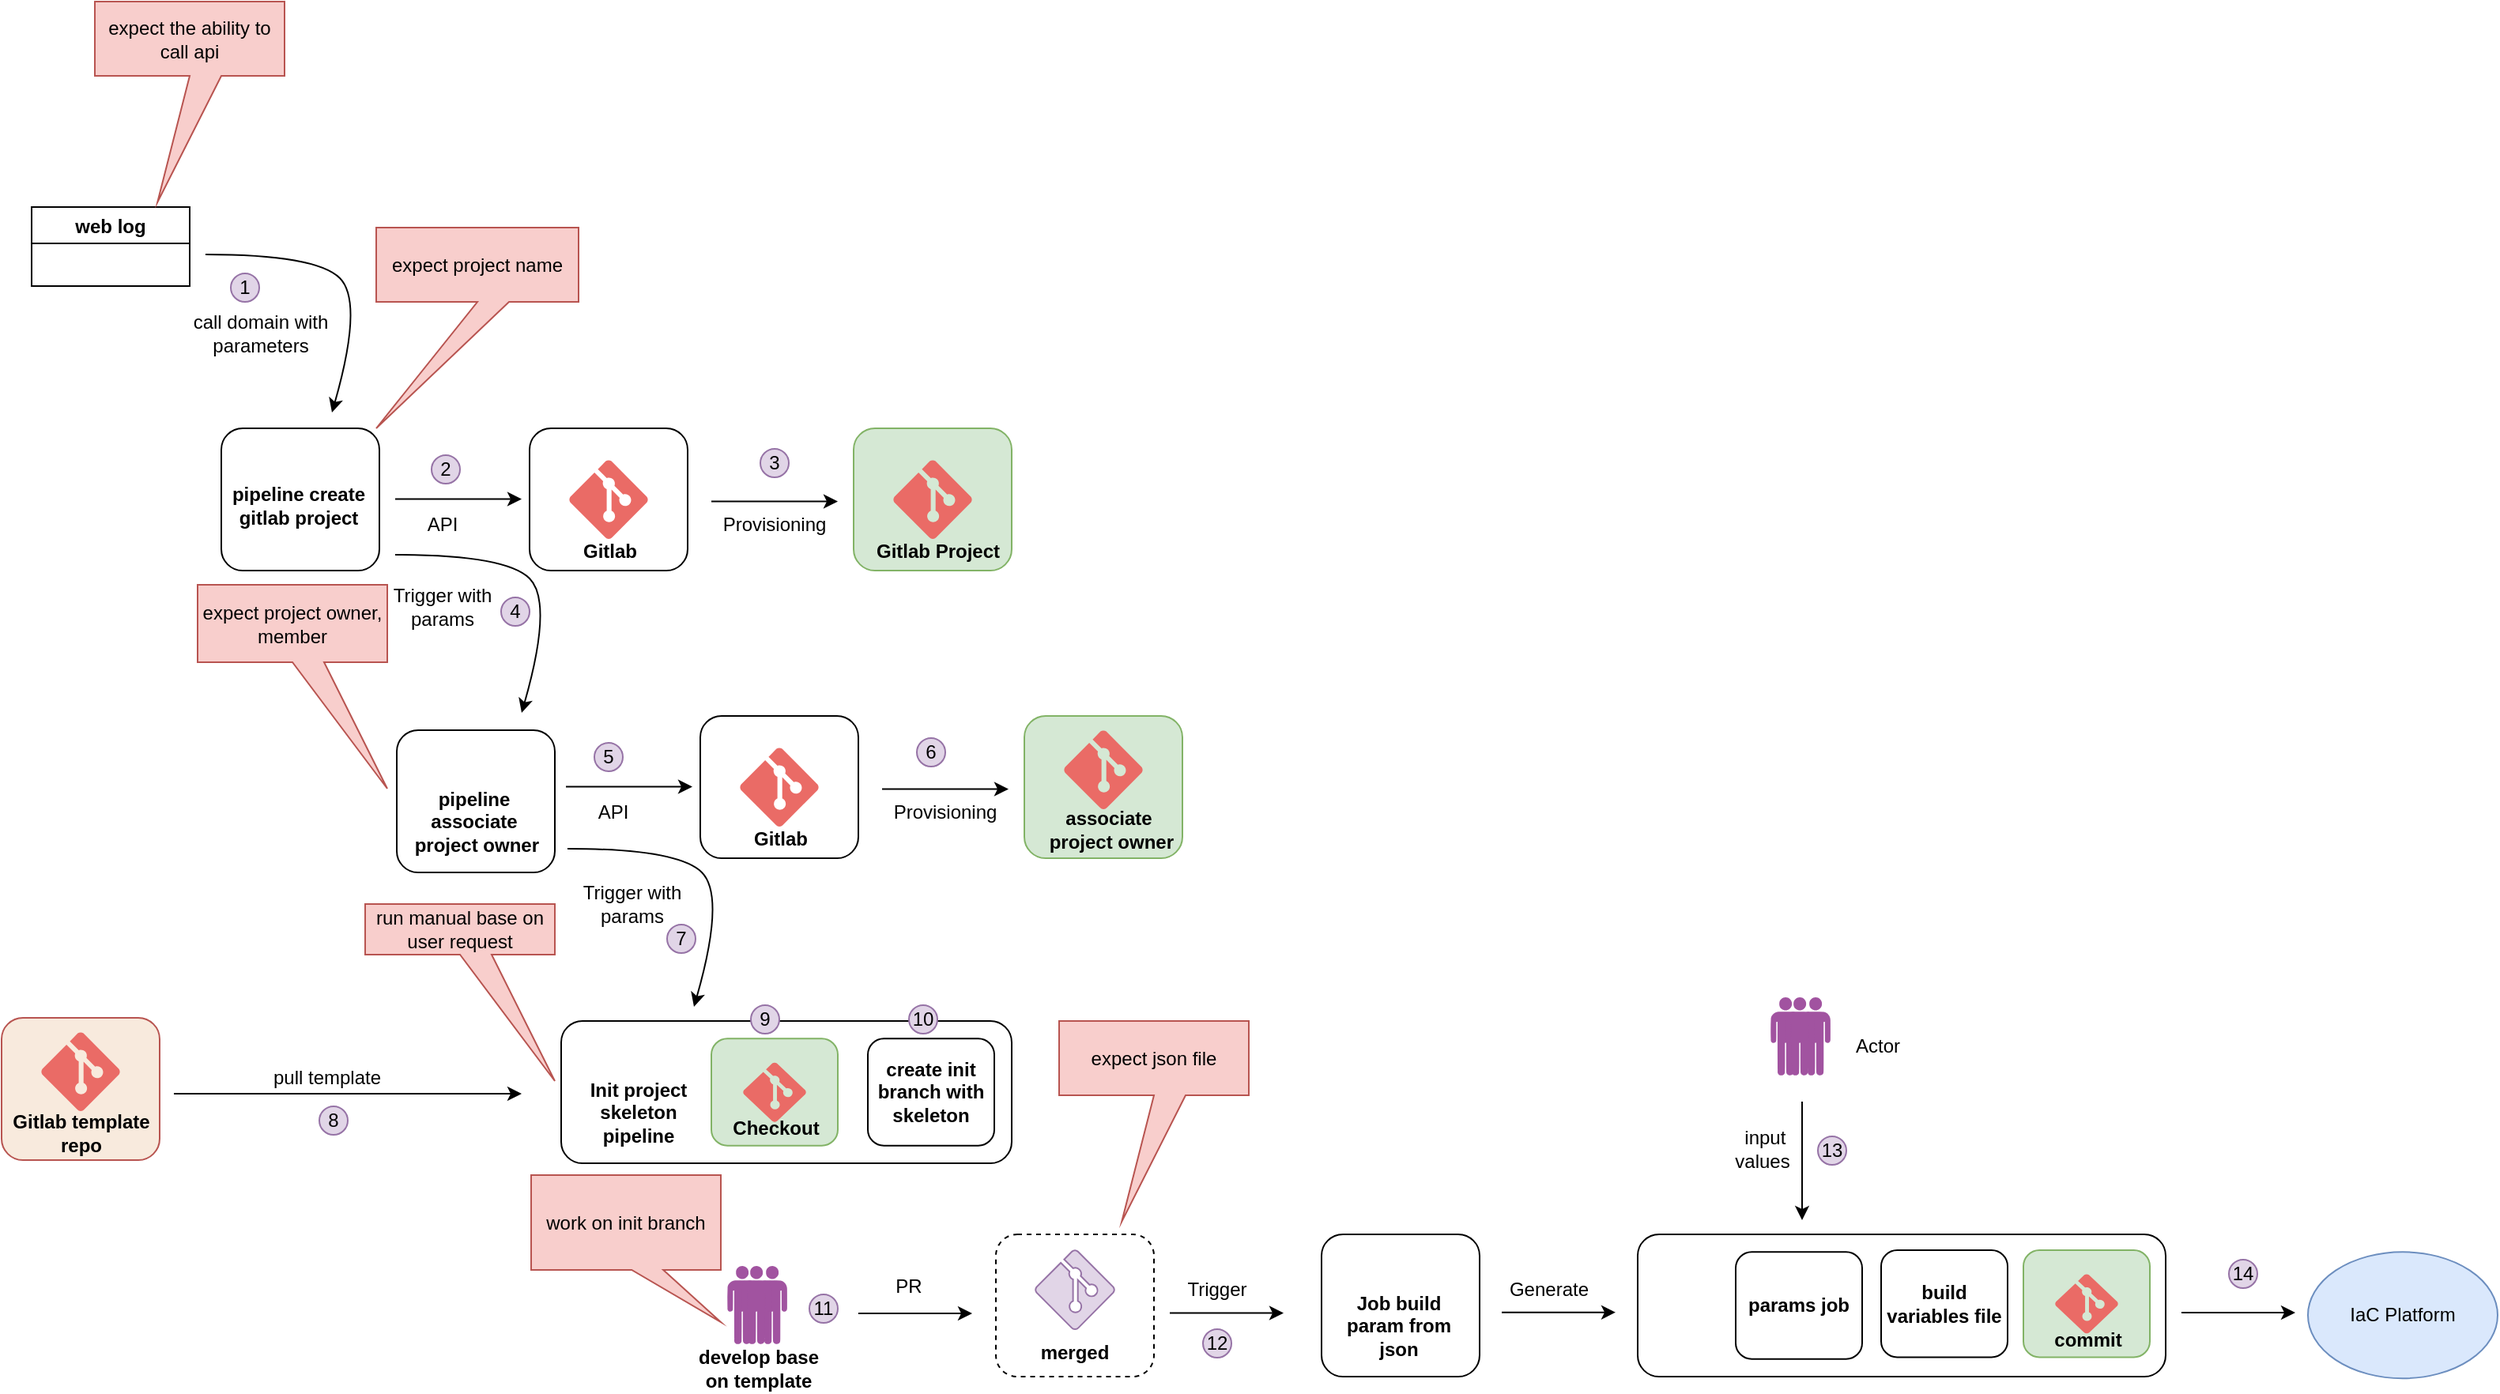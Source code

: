 <mxfile version="20.2.4" type="github">
  <diagram id="D66kP5a0QggF74vHpiJR" name="Trang-1">
    <mxGraphModel dx="749" dy="891" grid="0" gridSize="10" guides="1" tooltips="1" connect="1" arrows="1" fold="1" page="0" pageScale="1" pageWidth="827" pageHeight="1169" math="0" shadow="0">
      <root>
        <mxCell id="0" />
        <mxCell id="1" parent="0" />
        <mxCell id="vNnDSQwe52qQY6jB95X8-1" value="" style="rounded=1;whiteSpace=wrap;html=1;" vertex="1" parent="1">
          <mxGeometry x="375" y="615" width="285" height="90" as="geometry" />
        </mxCell>
        <mxCell id="vNnDSQwe52qQY6jB95X8-2" value="web log" style="swimlane;" vertex="1" parent="1">
          <mxGeometry x="40" y="100" width="100" height="50" as="geometry" />
        </mxCell>
        <mxCell id="vNnDSQwe52qQY6jB95X8-3" value="" style="curved=1;endArrow=classic;html=1;rounded=0;" edge="1" parent="1">
          <mxGeometry width="50" height="50" relative="1" as="geometry">
            <mxPoint x="150.0" y="130.0" as="sourcePoint" />
            <mxPoint x="230.0" y="230.0" as="targetPoint" />
            <Array as="points">
              <mxPoint x="220" y="130" />
              <mxPoint x="250" y="160" />
            </Array>
          </mxGeometry>
        </mxCell>
        <mxCell id="vNnDSQwe52qQY6jB95X8-4" value="call domain with parameters" style="text;html=1;strokeColor=none;fillColor=none;align=center;verticalAlign=middle;whiteSpace=wrap;rounded=0;rotation=0;" vertex="1" parent="1">
          <mxGeometry x="130" y="160" width="110" height="40" as="geometry" />
        </mxCell>
        <mxCell id="vNnDSQwe52qQY6jB95X8-5" value="" style="endArrow=classic;html=1;rounded=0;" edge="1" parent="1">
          <mxGeometry width="50" height="50" relative="1" as="geometry">
            <mxPoint x="270.0" y="284.76" as="sourcePoint" />
            <mxPoint x="350.0" y="284.76" as="targetPoint" />
          </mxGeometry>
        </mxCell>
        <mxCell id="vNnDSQwe52qQY6jB95X8-6" value="API" style="text;html=1;strokeColor=none;fillColor=none;align=center;verticalAlign=middle;whiteSpace=wrap;rounded=0;" vertex="1" parent="1">
          <mxGeometry x="270" y="286" width="60" height="30" as="geometry" />
        </mxCell>
        <mxCell id="vNnDSQwe52qQY6jB95X8-7" value="" style="endArrow=classic;html=1;rounded=0;" edge="1" parent="1">
          <mxGeometry width="50" height="50" relative="1" as="geometry">
            <mxPoint x="470.0" y="286.26" as="sourcePoint" />
            <mxPoint x="550" y="286.26" as="targetPoint" />
          </mxGeometry>
        </mxCell>
        <mxCell id="vNnDSQwe52qQY6jB95X8-8" value="" style="group;dashed=1;" vertex="1" connectable="0" parent="1">
          <mxGeometry x="355" y="240" width="100" height="93" as="geometry" />
        </mxCell>
        <mxCell id="vNnDSQwe52qQY6jB95X8-9" value="" style="rounded=1;whiteSpace=wrap;html=1;fillColor=none;" vertex="1" parent="vNnDSQwe52qQY6jB95X8-8">
          <mxGeometry width="100" height="90" as="geometry" />
        </mxCell>
        <mxCell id="vNnDSQwe52qQY6jB95X8-10" value="" style="verticalLabelPosition=bottom;html=1;verticalAlign=top;align=center;strokeColor=none;fillColor=#EA6B66;shape=mxgraph.azure.git_repository;" vertex="1" parent="vNnDSQwe52qQY6jB95X8-8">
          <mxGeometry x="25" y="20" width="50" height="50" as="geometry" />
        </mxCell>
        <mxCell id="vNnDSQwe52qQY6jB95X8-11" value="&lt;b&gt;Gitlab&lt;/b&gt;" style="text;html=1;strokeColor=none;fillColor=none;align=center;verticalAlign=middle;whiteSpace=wrap;rounded=0;" vertex="1" parent="vNnDSQwe52qQY6jB95X8-8">
          <mxGeometry x="21" y="63" width="60" height="30" as="geometry" />
        </mxCell>
        <mxCell id="vNnDSQwe52qQY6jB95X8-12" value="" style="group" vertex="1" connectable="0" parent="1">
          <mxGeometry x="154" y="220" width="106" height="110" as="geometry" />
        </mxCell>
        <mxCell id="vNnDSQwe52qQY6jB95X8-13" value="" style="rounded=1;whiteSpace=wrap;html=1;" vertex="1" parent="vNnDSQwe52qQY6jB95X8-12">
          <mxGeometry x="6" y="20" width="100" height="90" as="geometry" />
        </mxCell>
        <mxCell id="vNnDSQwe52qQY6jB95X8-14" value="" style="shape=image;verticalLabelPosition=bottom;labelBackgroundColor=default;verticalAlign=top;aspect=fixed;imageAspect=0;image=https://www.jenkins.io/images/logos/cossack/cossack.png;" vertex="1" parent="vNnDSQwe52qQY6jB95X8-12">
          <mxGeometry width="69.64" height="60" as="geometry" />
        </mxCell>
        <mxCell id="vNnDSQwe52qQY6jB95X8-15" value="&lt;b&gt;pipeline create gitlab project&lt;/b&gt;" style="text;html=1;strokeColor=none;fillColor=none;align=center;verticalAlign=middle;whiteSpace=wrap;rounded=0;" vertex="1" parent="vNnDSQwe52qQY6jB95X8-12">
          <mxGeometry x="9" y="38" width="92" height="62" as="geometry" />
        </mxCell>
        <mxCell id="vNnDSQwe52qQY6jB95X8-16" value="Provisioning" style="text;html=1;strokeColor=none;fillColor=none;align=center;verticalAlign=middle;whiteSpace=wrap;rounded=0;" vertex="1" parent="1">
          <mxGeometry x="480" y="286" width="60" height="30" as="geometry" />
        </mxCell>
        <mxCell id="vNnDSQwe52qQY6jB95X8-17" value="" style="group" vertex="1" connectable="0" parent="1">
          <mxGeometry x="265" y="411" width="106" height="110" as="geometry" />
        </mxCell>
        <mxCell id="vNnDSQwe52qQY6jB95X8-18" value="" style="rounded=1;whiteSpace=wrap;html=1;" vertex="1" parent="vNnDSQwe52qQY6jB95X8-17">
          <mxGeometry x="6" y="20" width="100" height="90" as="geometry" />
        </mxCell>
        <mxCell id="vNnDSQwe52qQY6jB95X8-19" value="" style="shape=image;verticalLabelPosition=bottom;labelBackgroundColor=default;verticalAlign=top;aspect=fixed;imageAspect=0;image=https://www.jenkins.io/images/logos/cossack/cossack.png;" vertex="1" parent="vNnDSQwe52qQY6jB95X8-17">
          <mxGeometry width="69.64" height="60" as="geometry" />
        </mxCell>
        <mxCell id="vNnDSQwe52qQY6jB95X8-20" value="&lt;b&gt;pipeline associate&lt;/b&gt;&lt;br&gt;&lt;b&gt;&amp;nbsp;project owner&lt;/b&gt;" style="text;html=1;strokeColor=none;fillColor=none;align=center;verticalAlign=middle;whiteSpace=wrap;rounded=0;" vertex="1" parent="vNnDSQwe52qQY6jB95X8-17">
          <mxGeometry x="9" y="47" width="92" height="62" as="geometry" />
        </mxCell>
        <mxCell id="vNnDSQwe52qQY6jB95X8-21" value="" style="curved=1;endArrow=classic;html=1;rounded=0;" edge="1" parent="1">
          <mxGeometry width="50" height="50" relative="1" as="geometry">
            <mxPoint x="270.0" y="320.0" as="sourcePoint" />
            <mxPoint x="350.0" y="420.0" as="targetPoint" />
            <Array as="points">
              <mxPoint x="340" y="320" />
              <mxPoint x="370" y="350" />
            </Array>
          </mxGeometry>
        </mxCell>
        <mxCell id="vNnDSQwe52qQY6jB95X8-23" value="" style="endArrow=classic;html=1;rounded=0;" edge="1" parent="1">
          <mxGeometry width="50" height="50" relative="1" as="geometry">
            <mxPoint x="378" y="466.76" as="sourcePoint" />
            <mxPoint x="458" y="466.76" as="targetPoint" />
          </mxGeometry>
        </mxCell>
        <mxCell id="vNnDSQwe52qQY6jB95X8-24" value="API" style="text;html=1;strokeColor=none;fillColor=none;align=center;verticalAlign=middle;whiteSpace=wrap;rounded=0;" vertex="1" parent="1">
          <mxGeometry x="378" y="468" width="60" height="30" as="geometry" />
        </mxCell>
        <mxCell id="vNnDSQwe52qQY6jB95X8-25" value="" style="endArrow=classic;html=1;rounded=0;" edge="1" parent="1">
          <mxGeometry width="50" height="50" relative="1" as="geometry">
            <mxPoint x="578" y="468.26" as="sourcePoint" />
            <mxPoint x="658" y="468.26" as="targetPoint" />
          </mxGeometry>
        </mxCell>
        <mxCell id="vNnDSQwe52qQY6jB95X8-26" value="Provisioning" style="text;html=1;strokeColor=none;fillColor=none;align=center;verticalAlign=middle;whiteSpace=wrap;rounded=0;" vertex="1" parent="1">
          <mxGeometry x="588" y="468" width="60" height="30" as="geometry" />
        </mxCell>
        <mxCell id="vNnDSQwe52qQY6jB95X8-27" value="" style="group" vertex="1" connectable="0" parent="1">
          <mxGeometry x="668" y="422" width="100" height="90" as="geometry" />
        </mxCell>
        <mxCell id="vNnDSQwe52qQY6jB95X8-28" value="" style="rounded=1;whiteSpace=wrap;html=1;fillColor=#d5e8d4;strokeColor=#82b366;" vertex="1" parent="vNnDSQwe52qQY6jB95X8-27">
          <mxGeometry width="100" height="90" as="geometry" />
        </mxCell>
        <mxCell id="vNnDSQwe52qQY6jB95X8-29" value="" style="verticalLabelPosition=bottom;html=1;verticalAlign=top;align=center;strokeColor=none;fillColor=#EA6B66;shape=mxgraph.azure.git_repository;" vertex="1" parent="vNnDSQwe52qQY6jB95X8-27">
          <mxGeometry x="25" y="9" width="50" height="50" as="geometry" />
        </mxCell>
        <mxCell id="vNnDSQwe52qQY6jB95X8-30" value="&lt;b&gt;associate&lt;/b&gt;&lt;br&gt;&lt;b&gt;&amp;nbsp;project owner&lt;/b&gt;" style="text;html=1;strokeColor=none;fillColor=none;align=center;verticalAlign=middle;whiteSpace=wrap;rounded=0;" vertex="1" parent="vNnDSQwe52qQY6jB95X8-27">
          <mxGeometry x="8.5" y="57" width="89" height="30" as="geometry" />
        </mxCell>
        <mxCell id="vNnDSQwe52qQY6jB95X8-31" value="" style="curved=1;endArrow=classic;html=1;rounded=0;" edge="1" parent="1">
          <mxGeometry width="50" height="50" relative="1" as="geometry">
            <mxPoint x="379" y="506" as="sourcePoint" />
            <mxPoint x="459" y="606" as="targetPoint" />
            <Array as="points">
              <mxPoint x="449" y="506" />
              <mxPoint x="479" y="536" />
            </Array>
          </mxGeometry>
        </mxCell>
        <mxCell id="vNnDSQwe52qQY6jB95X8-32" value="Trigger with params" style="text;html=1;strokeColor=none;fillColor=none;align=center;verticalAlign=middle;whiteSpace=wrap;rounded=0;rotation=0;" vertex="1" parent="1">
          <mxGeometry x="385" y="521" width="70" height="40" as="geometry" />
        </mxCell>
        <mxCell id="vNnDSQwe52qQY6jB95X8-33" value="" style="endArrow=classic;html=1;rounded=0;" edge="1" parent="1">
          <mxGeometry width="50" height="50" relative="1" as="geometry">
            <mxPoint x="130" y="661" as="sourcePoint" />
            <mxPoint x="350.0" y="661" as="targetPoint" />
          </mxGeometry>
        </mxCell>
        <mxCell id="vNnDSQwe52qQY6jB95X8-34" value="pull template" style="text;html=1;strokeColor=none;fillColor=none;align=center;verticalAlign=middle;whiteSpace=wrap;rounded=0;" vertex="1" parent="1">
          <mxGeometry x="184" y="636" width="86" height="30" as="geometry" />
        </mxCell>
        <mxCell id="vNnDSQwe52qQY6jB95X8-35" value="" style="shape=image;verticalLabelPosition=bottom;labelBackgroundColor=default;verticalAlign=top;aspect=fixed;imageAspect=0;image=https://www.jenkins.io/images/logos/cossack/cossack.png;" vertex="1" parent="1">
          <mxGeometry x="369" y="595" width="69.64" height="60" as="geometry" />
        </mxCell>
        <mxCell id="vNnDSQwe52qQY6jB95X8-36" value="&lt;b&gt;Init project skeleton pipeline&lt;/b&gt;" style="text;html=1;strokeColor=none;fillColor=none;align=center;verticalAlign=middle;whiteSpace=wrap;rounded=0;" vertex="1" parent="1">
          <mxGeometry x="378" y="642" width="92" height="62" as="geometry" />
        </mxCell>
        <mxCell id="vNnDSQwe52qQY6jB95X8-37" value="" style="group" vertex="1" connectable="0" parent="1">
          <mxGeometry x="21" y="613" width="100" height="90" as="geometry" />
        </mxCell>
        <mxCell id="vNnDSQwe52qQY6jB95X8-38" value="" style="rounded=1;whiteSpace=wrap;html=1;fillColor=#F8EADD;strokeColor=#b85450;" vertex="1" parent="vNnDSQwe52qQY6jB95X8-37">
          <mxGeometry width="100" height="90" as="geometry" />
        </mxCell>
        <mxCell id="vNnDSQwe52qQY6jB95X8-39" value="" style="verticalLabelPosition=bottom;html=1;verticalAlign=top;align=center;strokeColor=none;fillColor=#EA6B66;shape=mxgraph.azure.git_repository;" vertex="1" parent="vNnDSQwe52qQY6jB95X8-37">
          <mxGeometry x="25" y="9" width="50" height="50" as="geometry" />
        </mxCell>
        <mxCell id="vNnDSQwe52qQY6jB95X8-40" value="&lt;b&gt;Gitlab template repo&lt;/b&gt;" style="text;html=1;strokeColor=none;fillColor=none;align=center;verticalAlign=middle;whiteSpace=wrap;rounded=0;" vertex="1" parent="vNnDSQwe52qQY6jB95X8-37">
          <mxGeometry x="5" y="58" width="91" height="30" as="geometry" />
        </mxCell>
        <mxCell id="vNnDSQwe52qQY6jB95X8-41" value="" style="group" vertex="1" connectable="0" parent="1">
          <mxGeometry x="560" y="240" width="100" height="93" as="geometry" />
        </mxCell>
        <mxCell id="vNnDSQwe52qQY6jB95X8-42" value="" style="rounded=1;whiteSpace=wrap;html=1;fillColor=#d5e8d4;strokeColor=#82b366;" vertex="1" parent="vNnDSQwe52qQY6jB95X8-41">
          <mxGeometry width="100" height="90" as="geometry" />
        </mxCell>
        <mxCell id="vNnDSQwe52qQY6jB95X8-43" value="" style="verticalLabelPosition=bottom;html=1;verticalAlign=top;align=center;strokeColor=none;fillColor=#EA6B66;shape=mxgraph.azure.git_repository;" vertex="1" parent="vNnDSQwe52qQY6jB95X8-41">
          <mxGeometry x="25" y="20" width="50" height="50" as="geometry" />
        </mxCell>
        <mxCell id="vNnDSQwe52qQY6jB95X8-44" value="&lt;b&gt;Gitlab Project&lt;/b&gt;" style="text;html=1;strokeColor=none;fillColor=none;align=center;verticalAlign=middle;whiteSpace=wrap;rounded=0;" vertex="1" parent="vNnDSQwe52qQY6jB95X8-41">
          <mxGeometry x="8.5" y="63" width="89" height="30" as="geometry" />
        </mxCell>
        <mxCell id="vNnDSQwe52qQY6jB95X8-45" value="" style="group;rotation=90;" vertex="1" connectable="0" parent="1">
          <mxGeometry x="463" y="422" width="100" height="93" as="geometry" />
        </mxCell>
        <mxCell id="vNnDSQwe52qQY6jB95X8-46" value="" style="rounded=1;whiteSpace=wrap;html=1;" vertex="1" parent="vNnDSQwe52qQY6jB95X8-45">
          <mxGeometry width="100" height="90" as="geometry" />
        </mxCell>
        <mxCell id="vNnDSQwe52qQY6jB95X8-47" value="" style="verticalLabelPosition=bottom;html=1;verticalAlign=top;align=center;strokeColor=none;fillColor=#EA6B66;shape=mxgraph.azure.git_repository;" vertex="1" parent="vNnDSQwe52qQY6jB95X8-45">
          <mxGeometry x="25" y="20" width="50" height="50" as="geometry" />
        </mxCell>
        <mxCell id="vNnDSQwe52qQY6jB95X8-48" value="&lt;b&gt;Gitlab&lt;/b&gt;" style="text;html=1;strokeColor=none;fillColor=none;align=center;verticalAlign=middle;whiteSpace=wrap;rounded=0;" vertex="1" parent="vNnDSQwe52qQY6jB95X8-45">
          <mxGeometry x="21" y="63" width="60" height="30" as="geometry" />
        </mxCell>
        <mxCell id="vNnDSQwe52qQY6jB95X8-49" value="" style="group" vertex="1" connectable="0" parent="1">
          <mxGeometry x="470" y="625" width="80" height="70" as="geometry" />
        </mxCell>
        <mxCell id="vNnDSQwe52qQY6jB95X8-50" value="" style="rounded=1;whiteSpace=wrap;html=1;fillColor=#d5e8d4;strokeColor=#82b366;" vertex="1" parent="vNnDSQwe52qQY6jB95X8-49">
          <mxGeometry y="1.129" width="80" height="67.742" as="geometry" />
        </mxCell>
        <mxCell id="vNnDSQwe52qQY6jB95X8-51" value="" style="verticalLabelPosition=bottom;html=1;verticalAlign=top;align=center;strokeColor=none;fillColor=#EA6B66;shape=mxgraph.azure.git_repository;" vertex="1" parent="vNnDSQwe52qQY6jB95X8-49">
          <mxGeometry x="20" y="16.183" width="40" height="37.634" as="geometry" />
        </mxCell>
        <mxCell id="vNnDSQwe52qQY6jB95X8-52" value="&lt;b&gt;Checkout&lt;/b&gt;" style="text;html=1;strokeColor=none;fillColor=none;align=center;verticalAlign=middle;whiteSpace=wrap;rounded=0;" vertex="1" parent="vNnDSQwe52qQY6jB95X8-49">
          <mxGeometry x="16.8" y="46.71" width="48" height="22.581" as="geometry" />
        </mxCell>
        <mxCell id="vNnDSQwe52qQY6jB95X8-53" value="" style="group" vertex="1" connectable="0" parent="1">
          <mxGeometry x="569" y="626.129" width="80" height="67.742" as="geometry" />
        </mxCell>
        <mxCell id="vNnDSQwe52qQY6jB95X8-54" value="" style="rounded=1;whiteSpace=wrap;html=1;" vertex="1" parent="vNnDSQwe52qQY6jB95X8-53">
          <mxGeometry y="7.105e-15" width="80" height="67.742" as="geometry" />
        </mxCell>
        <mxCell id="vNnDSQwe52qQY6jB95X8-55" value="&lt;b&gt;create init branch with skeleton&lt;/b&gt;" style="text;html=1;strokeColor=none;fillColor=none;align=center;verticalAlign=middle;whiteSpace=wrap;rounded=0;" vertex="1" parent="vNnDSQwe52qQY6jB95X8-53">
          <mxGeometry x="5" y="22.581" width="70" height="22.58" as="geometry" />
        </mxCell>
        <mxCell id="vNnDSQwe52qQY6jB95X8-56" value="1" style="ellipse;whiteSpace=wrap;html=1;aspect=fixed;fillColor=#e1d5e7;strokeColor=#9673a6;" vertex="1" parent="1">
          <mxGeometry x="166" y="142" width="18" height="18" as="geometry" />
        </mxCell>
        <mxCell id="vNnDSQwe52qQY6jB95X8-57" value="2" style="ellipse;whiteSpace=wrap;html=1;aspect=fixed;fillColor=#e1d5e7;strokeColor=#9673a6;" vertex="1" parent="1">
          <mxGeometry x="293" y="257" width="18" height="18" as="geometry" />
        </mxCell>
        <mxCell id="vNnDSQwe52qQY6jB95X8-58" value="3" style="ellipse;whiteSpace=wrap;html=1;aspect=fixed;fillColor=#e1d5e7;strokeColor=#9673a6;" vertex="1" parent="1">
          <mxGeometry x="501" y="253" width="18" height="18" as="geometry" />
        </mxCell>
        <mxCell id="vNnDSQwe52qQY6jB95X8-59" value="4" style="ellipse;whiteSpace=wrap;html=1;aspect=fixed;fillColor=#e1d5e7;strokeColor=#9673a6;" vertex="1" parent="1">
          <mxGeometry x="337" y="347" width="18" height="18" as="geometry" />
        </mxCell>
        <mxCell id="vNnDSQwe52qQY6jB95X8-60" value="5" style="ellipse;whiteSpace=wrap;html=1;aspect=fixed;fillColor=#e1d5e7;strokeColor=#9673a6;" vertex="1" parent="1">
          <mxGeometry x="396" y="439" width="18" height="18" as="geometry" />
        </mxCell>
        <mxCell id="vNnDSQwe52qQY6jB95X8-61" value="6" style="ellipse;whiteSpace=wrap;html=1;aspect=fixed;fillColor=#e1d5e7;strokeColor=#9673a6;" vertex="1" parent="1">
          <mxGeometry x="600" y="436" width="18" height="18" as="geometry" />
        </mxCell>
        <mxCell id="vNnDSQwe52qQY6jB95X8-62" value="7" style="ellipse;whiteSpace=wrap;html=1;aspect=fixed;fillColor=#e1d5e7;strokeColor=#9673a6;" vertex="1" parent="1">
          <mxGeometry x="442" y="554" width="18" height="18" as="geometry" />
        </mxCell>
        <mxCell id="vNnDSQwe52qQY6jB95X8-63" value="8" style="ellipse;whiteSpace=wrap;html=1;aspect=fixed;fillColor=#e1d5e7;strokeColor=#9673a6;" vertex="1" parent="1">
          <mxGeometry x="222" y="669" width="18" height="18" as="geometry" />
        </mxCell>
        <mxCell id="vNnDSQwe52qQY6jB95X8-64" value="9" style="ellipse;whiteSpace=wrap;html=1;aspect=fixed;fillColor=#e1d5e7;strokeColor=#9673a6;" vertex="1" parent="1">
          <mxGeometry x="495" y="605" width="18" height="18" as="geometry" />
        </mxCell>
        <mxCell id="vNnDSQwe52qQY6jB95X8-65" value="10" style="ellipse;whiteSpace=wrap;html=1;aspect=fixed;fillColor=#e1d5e7;strokeColor=#9673a6;" vertex="1" parent="1">
          <mxGeometry x="595" y="605" width="18" height="18" as="geometry" />
        </mxCell>
        <mxCell id="vNnDSQwe52qQY6jB95X8-66" value="" style="group" vertex="1" connectable="0" parent="1">
          <mxGeometry x="850" y="730" width="106" height="110" as="geometry" />
        </mxCell>
        <mxCell id="vNnDSQwe52qQY6jB95X8-67" value="" style="rounded=1;whiteSpace=wrap;html=1;" vertex="1" parent="vNnDSQwe52qQY6jB95X8-66">
          <mxGeometry x="6" y="20" width="100" height="90" as="geometry" />
        </mxCell>
        <mxCell id="vNnDSQwe52qQY6jB95X8-68" value="" style="shape=image;verticalLabelPosition=bottom;labelBackgroundColor=default;verticalAlign=top;aspect=fixed;imageAspect=0;image=https://www.jenkins.io/images/logos/cossack/cossack.png;" vertex="1" parent="vNnDSQwe52qQY6jB95X8-66">
          <mxGeometry width="69.64" height="60" as="geometry" />
        </mxCell>
        <mxCell id="vNnDSQwe52qQY6jB95X8-69" value="&lt;b&gt;Job build param from json&lt;/b&gt;" style="text;html=1;strokeColor=none;fillColor=none;align=center;verticalAlign=middle;whiteSpace=wrap;rounded=0;" vertex="1" parent="vNnDSQwe52qQY6jB95X8-66">
          <mxGeometry x="9" y="47" width="92" height="62" as="geometry" />
        </mxCell>
        <mxCell id="vNnDSQwe52qQY6jB95X8-70" value="" style="endArrow=classic;html=1;rounded=0;" edge="1" parent="1">
          <mxGeometry width="50" height="50" relative="1" as="geometry">
            <mxPoint x="760" y="799.78" as="sourcePoint" />
            <mxPoint x="832" y="799.78" as="targetPoint" />
          </mxGeometry>
        </mxCell>
        <mxCell id="vNnDSQwe52qQY6jB95X8-71" value="Trigger" style="text;html=1;strokeColor=none;fillColor=none;align=center;verticalAlign=middle;whiteSpace=wrap;rounded=0;" vertex="1" parent="1">
          <mxGeometry x="760" y="770" width="60" height="30" as="geometry" />
        </mxCell>
        <mxCell id="vNnDSQwe52qQY6jB95X8-72" value="12" style="ellipse;whiteSpace=wrap;html=1;aspect=fixed;fillColor=#e1d5e7;strokeColor=#9673a6;" vertex="1" parent="1">
          <mxGeometry x="781" y="810" width="18" height="18" as="geometry" />
        </mxCell>
        <mxCell id="vNnDSQwe52qQY6jB95X8-73" value="" style="group" vertex="1" connectable="0" parent="1">
          <mxGeometry x="1140" y="600" width="38" height="50" as="geometry" />
        </mxCell>
        <mxCell id="vNnDSQwe52qQY6jB95X8-74" value="" style="verticalLabelPosition=bottom;sketch=0;html=1;fillColor=#A153A0;verticalAlign=top;align=center;pointerEvents=1;shape=mxgraph.cisco_safe.design.actor_2;" vertex="1" parent="vNnDSQwe52qQY6jB95X8-73">
          <mxGeometry width="19" height="50" as="geometry" />
        </mxCell>
        <mxCell id="vNnDSQwe52qQY6jB95X8-75" value="" style="verticalLabelPosition=bottom;sketch=0;html=1;fillColor=#A153A0;verticalAlign=top;align=center;pointerEvents=1;shape=mxgraph.cisco_safe.design.actor_2;" vertex="1" parent="vNnDSQwe52qQY6jB95X8-73">
          <mxGeometry x="19" width="19" height="50" as="geometry" />
        </mxCell>
        <mxCell id="vNnDSQwe52qQY6jB95X8-76" value="" style="verticalLabelPosition=bottom;sketch=0;html=1;fillColor=#A153A0;verticalAlign=top;align=center;pointerEvents=1;shape=mxgraph.cisco_safe.design.actor_2;" vertex="1" parent="vNnDSQwe52qQY6jB95X8-73">
          <mxGeometry x="9" width="19" height="50" as="geometry" />
        </mxCell>
        <mxCell id="vNnDSQwe52qQY6jB95X8-77" value="" style="endArrow=classic;html=1;rounded=0;" edge="1" parent="1">
          <mxGeometry width="50" height="50" relative="1" as="geometry">
            <mxPoint x="1160" y="666" as="sourcePoint" />
            <mxPoint x="1160" y="741" as="targetPoint" />
          </mxGeometry>
        </mxCell>
        <mxCell id="vNnDSQwe52qQY6jB95X8-78" value="13" style="ellipse;whiteSpace=wrap;html=1;aspect=fixed;fillColor=#e1d5e7;strokeColor=#9673a6;" vertex="1" parent="1">
          <mxGeometry x="1170" y="688" width="18" height="18" as="geometry" />
        </mxCell>
        <mxCell id="vNnDSQwe52qQY6jB95X8-79" value="&amp;nbsp;input values" style="text;html=1;strokeColor=none;fillColor=none;align=center;verticalAlign=middle;whiteSpace=wrap;rounded=0;rotation=0;" vertex="1" parent="1">
          <mxGeometry x="1110" y="676" width="50" height="40" as="geometry" />
        </mxCell>
        <mxCell id="vNnDSQwe52qQY6jB95X8-80" value="14" style="ellipse;whiteSpace=wrap;html=1;aspect=fixed;fillColor=#e1d5e7;strokeColor=#9673a6;" vertex="1" parent="1">
          <mxGeometry x="1430" y="766" width="18" height="18" as="geometry" />
        </mxCell>
        <mxCell id="vNnDSQwe52qQY6jB95X8-81" value="" style="endArrow=classic;html=1;rounded=0;" edge="1" parent="1">
          <mxGeometry width="50" height="50" relative="1" as="geometry">
            <mxPoint x="970" y="799.33" as="sourcePoint" />
            <mxPoint x="1042" y="799.33" as="targetPoint" />
          </mxGeometry>
        </mxCell>
        <mxCell id="vNnDSQwe52qQY6jB95X8-82" value="Generate" style="text;html=1;strokeColor=none;fillColor=none;align=center;verticalAlign=middle;whiteSpace=wrap;rounded=0;" vertex="1" parent="1">
          <mxGeometry x="970" y="769.55" width="60" height="30" as="geometry" />
        </mxCell>
        <mxCell id="vNnDSQwe52qQY6jB95X8-83" value="Actor" style="text;html=1;strokeColor=none;fillColor=none;align=center;verticalAlign=middle;whiteSpace=wrap;rounded=0;dashed=1;" vertex="1" parent="1">
          <mxGeometry x="1178" y="616" width="60" height="30" as="geometry" />
        </mxCell>
        <mxCell id="vNnDSQwe52qQY6jB95X8-84" value="" style="group" vertex="1" connectable="0" parent="1">
          <mxGeometry x="650" y="750" width="100" height="90" as="geometry" />
        </mxCell>
        <mxCell id="vNnDSQwe52qQY6jB95X8-85" value="" style="rounded=1;whiteSpace=wrap;html=1;fillColor=none;dashed=1;" vertex="1" parent="vNnDSQwe52qQY6jB95X8-84">
          <mxGeometry width="100" height="90" as="geometry" />
        </mxCell>
        <mxCell id="vNnDSQwe52qQY6jB95X8-86" value="" style="verticalLabelPosition=bottom;html=1;verticalAlign=top;align=center;strokeColor=#9673a6;fillColor=#e1d5e7;shape=mxgraph.azure.git_repository;" vertex="1" parent="vNnDSQwe52qQY6jB95X8-84">
          <mxGeometry x="25" y="10" width="50" height="50" as="geometry" />
        </mxCell>
        <mxCell id="vNnDSQwe52qQY6jB95X8-87" value="&lt;b&gt;merged&lt;/b&gt;" style="text;html=1;strokeColor=none;fillColor=none;align=center;verticalAlign=middle;whiteSpace=wrap;rounded=0;" vertex="1" parent="vNnDSQwe52qQY6jB95X8-84">
          <mxGeometry x="20" y="60" width="60" height="30" as="geometry" />
        </mxCell>
        <mxCell id="vNnDSQwe52qQY6jB95X8-88" value="&lt;b&gt;develop base on template&lt;/b&gt;" style="text;html=1;strokeColor=none;fillColor=none;align=center;verticalAlign=middle;whiteSpace=wrap;rounded=0;" vertex="1" parent="1">
          <mxGeometry x="455" y="820" width="90" height="30" as="geometry" />
        </mxCell>
        <mxCell id="vNnDSQwe52qQY6jB95X8-89" value="" style="group" vertex="1" connectable="0" parent="1">
          <mxGeometry x="480" y="770" width="70" height="50" as="geometry" />
        </mxCell>
        <mxCell id="vNnDSQwe52qQY6jB95X8-90" value="11" style="ellipse;whiteSpace=wrap;html=1;aspect=fixed;fillColor=#e1d5e7;strokeColor=#9673a6;" vertex="1" parent="vNnDSQwe52qQY6jB95X8-89">
          <mxGeometry x="52" y="18" width="18" height="18" as="geometry" />
        </mxCell>
        <mxCell id="vNnDSQwe52qQY6jB95X8-91" value="" style="group" vertex="1" connectable="0" parent="vNnDSQwe52qQY6jB95X8-89">
          <mxGeometry width="38" height="50" as="geometry" />
        </mxCell>
        <mxCell id="vNnDSQwe52qQY6jB95X8-92" value="" style="verticalLabelPosition=bottom;sketch=0;html=1;fillColor=#A153A0;verticalAlign=top;align=center;pointerEvents=1;shape=mxgraph.cisco_safe.design.actor_2;" vertex="1" parent="vNnDSQwe52qQY6jB95X8-91">
          <mxGeometry width="19" height="50" as="geometry" />
        </mxCell>
        <mxCell id="vNnDSQwe52qQY6jB95X8-93" value="" style="verticalLabelPosition=bottom;sketch=0;html=1;fillColor=#A153A0;verticalAlign=top;align=center;pointerEvents=1;shape=mxgraph.cisco_safe.design.actor_2;" vertex="1" parent="vNnDSQwe52qQY6jB95X8-91">
          <mxGeometry x="19" width="19" height="50" as="geometry" />
        </mxCell>
        <mxCell id="vNnDSQwe52qQY6jB95X8-94" value="" style="verticalLabelPosition=bottom;sketch=0;html=1;fillColor=#A153A0;verticalAlign=top;align=center;pointerEvents=1;shape=mxgraph.cisco_safe.design.actor_2;" vertex="1" parent="vNnDSQwe52qQY6jB95X8-91">
          <mxGeometry x="9" width="19" height="50" as="geometry" />
        </mxCell>
        <mxCell id="vNnDSQwe52qQY6jB95X8-95" value="" style="endArrow=classic;html=1;rounded=0;" edge="1" parent="1">
          <mxGeometry width="50" height="50" relative="1" as="geometry">
            <mxPoint x="563.0" y="800" as="sourcePoint" />
            <mxPoint x="635" y="800" as="targetPoint" />
          </mxGeometry>
        </mxCell>
        <mxCell id="vNnDSQwe52qQY6jB95X8-96" value="" style="endArrow=classic;html=1;rounded=0;" edge="1" parent="1">
          <mxGeometry width="50" height="50" relative="1" as="geometry">
            <mxPoint x="1400" y="799.55" as="sourcePoint" />
            <mxPoint x="1472" y="799.55" as="targetPoint" />
          </mxGeometry>
        </mxCell>
        <mxCell id="vNnDSQwe52qQY6jB95X8-97" value="" style="rounded=1;whiteSpace=wrap;html=1;" vertex="1" parent="1">
          <mxGeometry x="1056" y="750" width="334" height="90" as="geometry" />
        </mxCell>
        <mxCell id="vNnDSQwe52qQY6jB95X8-98" value="" style="shape=image;verticalLabelPosition=bottom;labelBackgroundColor=default;verticalAlign=top;aspect=fixed;imageAspect=0;image=https://www.jenkins.io/images/logos/cossack/cossack.png;" vertex="1" parent="1">
          <mxGeometry x="1050" y="730" width="69.64" height="60" as="geometry" />
        </mxCell>
        <mxCell id="vNnDSQwe52qQY6jB95X8-99" value="" style="group" vertex="1" connectable="0" parent="1">
          <mxGeometry x="1300" y="758.87" width="80" height="70" as="geometry" />
        </mxCell>
        <mxCell id="vNnDSQwe52qQY6jB95X8-100" value="" style="rounded=1;whiteSpace=wrap;html=1;fillColor=#d5e8d4;strokeColor=#82b366;" vertex="1" parent="vNnDSQwe52qQY6jB95X8-99">
          <mxGeometry y="1.129" width="80" height="67.742" as="geometry" />
        </mxCell>
        <mxCell id="vNnDSQwe52qQY6jB95X8-101" value="" style="verticalLabelPosition=bottom;html=1;verticalAlign=top;align=center;strokeColor=none;fillColor=#EA6B66;shape=mxgraph.azure.git_repository;" vertex="1" parent="vNnDSQwe52qQY6jB95X8-99">
          <mxGeometry x="20" y="16.183" width="40" height="37.634" as="geometry" />
        </mxCell>
        <mxCell id="vNnDSQwe52qQY6jB95X8-102" value="&lt;b&gt;commit&lt;/b&gt;" style="text;html=1;strokeColor=none;fillColor=none;align=center;verticalAlign=middle;whiteSpace=wrap;rounded=0;" vertex="1" parent="vNnDSQwe52qQY6jB95X8-99">
          <mxGeometry x="16.8" y="46.71" width="48" height="22.581" as="geometry" />
        </mxCell>
        <mxCell id="vNnDSQwe52qQY6jB95X8-103" value="&lt;b&gt;params job&lt;/b&gt;" style="rounded=1;whiteSpace=wrap;html=1;" vertex="1" parent="1">
          <mxGeometry x="1118" y="761.129" width="80" height="67.742" as="geometry" />
        </mxCell>
        <mxCell id="vNnDSQwe52qQY6jB95X8-104" value="&lt;b&gt;build variables file&lt;/b&gt;" style="rounded=1;whiteSpace=wrap;html=1;" vertex="1" parent="1">
          <mxGeometry x="1210" y="759.999" width="80" height="67.742" as="geometry" />
        </mxCell>
        <mxCell id="vNnDSQwe52qQY6jB95X8-105" value="IaC Platform" style="ellipse;whiteSpace=wrap;html=1;fillColor=#dae8fc;strokeColor=#6c8ebf;" vertex="1" parent="1">
          <mxGeometry x="1480" y="761.13" width="120" height="80" as="geometry" />
        </mxCell>
        <mxCell id="vNnDSQwe52qQY6jB95X8-106" value="&lt;div&gt;expect the ability to call api&lt;/div&gt;" style="shape=callout;whiteSpace=wrap;html=1;perimeter=calloutPerimeter;fillColor=#f8cecc;position2=0.33;base=20;size=80;position=0.5;strokeColor=#b85450;" vertex="1" parent="1">
          <mxGeometry x="80" y="-30" width="120" height="127" as="geometry" />
        </mxCell>
        <mxCell id="vNnDSQwe52qQY6jB95X8-107" value="&lt;div&gt;work on init branch&lt;/div&gt;" style="shape=callout;whiteSpace=wrap;html=1;perimeter=calloutPerimeter;fillColor=#f8cecc;position2=1;base=20;size=33;position=0.53;strokeColor=#b85450;" vertex="1" parent="1">
          <mxGeometry x="356" y="712.5" width="120" height="93" as="geometry" />
        </mxCell>
        <mxCell id="vNnDSQwe52qQY6jB95X8-108" value="PR" style="text;html=1;strokeColor=none;fillColor=none;align=center;verticalAlign=middle;whiteSpace=wrap;rounded=0;" vertex="1" parent="1">
          <mxGeometry x="550" y="768" width="90" height="30" as="geometry" />
        </mxCell>
        <mxCell id="vNnDSQwe52qQY6jB95X8-109" value="&lt;div&gt;expect json file&lt;/div&gt;" style="shape=callout;whiteSpace=wrap;html=1;perimeter=calloutPerimeter;fillColor=#f8cecc;position2=0.33;base=20;size=80;position=0.5;strokeColor=#b85450;" vertex="1" parent="1">
          <mxGeometry x="690" y="615" width="120" height="127" as="geometry" />
        </mxCell>
        <mxCell id="vNnDSQwe52qQY6jB95X8-110" value="&lt;div&gt;expect project name&lt;/div&gt;" style="shape=callout;whiteSpace=wrap;html=1;perimeter=calloutPerimeter;fillColor=#f8cecc;position2=0;base=20;size=80;position=0.5;strokeColor=#b85450;" vertex="1" parent="1">
          <mxGeometry x="258" y="113" width="128" height="127" as="geometry" />
        </mxCell>
        <mxCell id="vNnDSQwe52qQY6jB95X8-111" value="&lt;div&gt;expect project owner, member&lt;/div&gt;" style="shape=callout;whiteSpace=wrap;html=1;perimeter=calloutPerimeter;fillColor=#f8cecc;position2=1;base=20;size=80;position=0.5;strokeColor=#b85450;" vertex="1" parent="1">
          <mxGeometry x="145" y="339" width="120" height="129" as="geometry" />
        </mxCell>
        <mxCell id="vNnDSQwe52qQY6jB95X8-112" value="&lt;div&gt;run manual base on user request&lt;/div&gt;" style="shape=callout;whiteSpace=wrap;html=1;perimeter=calloutPerimeter;fillColor=#f8cecc;position2=1;base=20;size=80;position=0.5;strokeColor=#b85450;" vertex="1" parent="1">
          <mxGeometry x="251" y="541" width="120" height="112" as="geometry" />
        </mxCell>
        <mxCell id="vNnDSQwe52qQY6jB95X8-114" value="Trigger with params" style="text;html=1;strokeColor=none;fillColor=none;align=center;verticalAlign=middle;whiteSpace=wrap;rounded=0;rotation=0;" vertex="1" parent="1">
          <mxGeometry x="265" y="333" width="70" height="40" as="geometry" />
        </mxCell>
      </root>
    </mxGraphModel>
  </diagram>
</mxfile>
